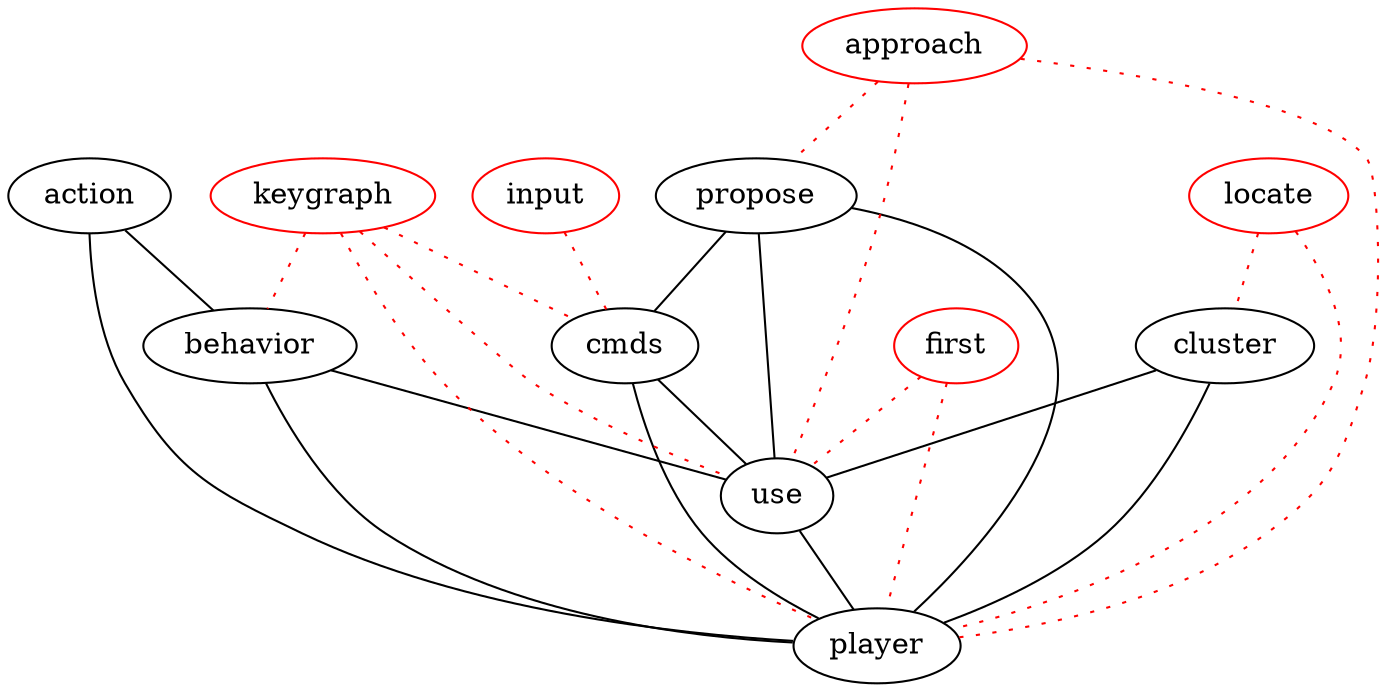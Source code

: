 graph keygraph {
graph [size="10,10"]
cmds [color="black"]
cluster [color="black"]
propose [color="black"]
player [color="black"]
use [color="black"]
behavior [color="black"]
action [color="black"]
keygraph [color="red"]
input [color="red"]
locate [color="red"]
approach [color="red"]
first [color="red"]
action--behavior
propose--cmds
propose--use
propose--player
behavior--use
cluster--use
cmds--use
action--player
cluster--player
cmds--player
use--player
behavior--player
first--player [color="red", style="dotted"]
first--use [color="red", style="dotted"]
locate--cluster [color="red", style="dotted"]
locate--player [color="red", style="dotted"]
keygraph--cmds [color="red", style="dotted"]
keygraph--player [color="red", style="dotted"]
keygraph--use [color="red", style="dotted"]
keygraph--behavior [color="red", style="dotted"]
input--cmds [color="red", style="dotted"]
approach--propose [color="red", style="dotted"]
approach--player [color="red", style="dotted"]
approach--use [color="red", style="dotted"]
}
